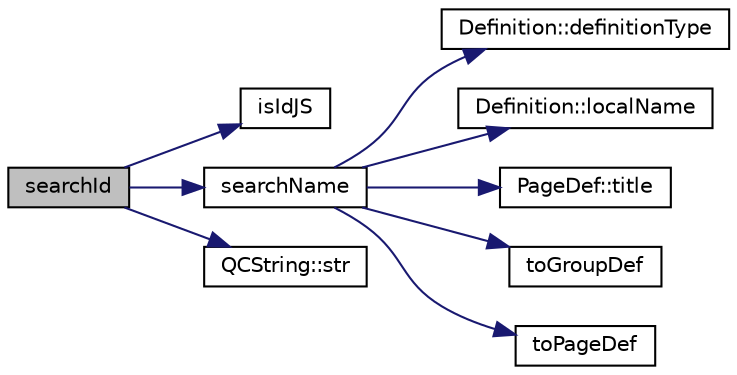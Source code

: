 digraph "searchId"
{
 // LATEX_PDF_SIZE
  edge [fontname="Helvetica",fontsize="10",labelfontname="Helvetica",labelfontsize="10"];
  node [fontname="Helvetica",fontsize="10",shape=record];
  rankdir="LR";
  Node1 [label="searchId",height=0.2,width=0.4,color="black", fillcolor="grey75", style="filled", fontcolor="black",tooltip=" "];
  Node1 -> Node2 [color="midnightblue",fontsize="10",style="solid",fontname="Helvetica"];
  Node2 [label="isIdJS",height=0.2,width=0.4,color="black", fillcolor="white", style="filled",URL="$util_8h.html#ad7d3f4af351080b6dd9f0188fab09fb6",tooltip=" "];
  Node1 -> Node3 [color="midnightblue",fontsize="10",style="solid",fontname="Helvetica"];
  Node3 [label="searchName",height=0.2,width=0.4,color="black", fillcolor="white", style="filled",URL="$searchindex__js_8cpp.html#a7e794d97a0a811825266445c5220d294",tooltip=" "];
  Node3 -> Node4 [color="midnightblue",fontsize="10",style="solid",fontname="Helvetica"];
  Node4 [label="Definition::definitionType",height=0.2,width=0.4,color="black", fillcolor="white", style="filled",URL="$classDefinition.html#a526c39074637d4b17a3f67df56d961ff",tooltip=" "];
  Node3 -> Node5 [color="midnightblue",fontsize="10",style="solid",fontname="Helvetica"];
  Node5 [label="Definition::localName",height=0.2,width=0.4,color="black", fillcolor="white", style="filled",URL="$classDefinition.html#a668807a06c8aabd306d866954335a728",tooltip=" "];
  Node3 -> Node6 [color="midnightblue",fontsize="10",style="solid",fontname="Helvetica"];
  Node6 [label="PageDef::title",height=0.2,width=0.4,color="black", fillcolor="white", style="filled",URL="$classPageDef.html#aae487f3fd3ce36b104cb6b82e287cfaa",tooltip=" "];
  Node3 -> Node7 [color="midnightblue",fontsize="10",style="solid",fontname="Helvetica"];
  Node7 [label="toGroupDef",height=0.2,width=0.4,color="black", fillcolor="white", style="filled",URL="$groupdef_8cpp.html#a81b6ac5e79beed572376b9aebfa96da5",tooltip=" "];
  Node3 -> Node8 [color="midnightblue",fontsize="10",style="solid",fontname="Helvetica"];
  Node8 [label="toPageDef",height=0.2,width=0.4,color="black", fillcolor="white", style="filled",URL="$pagedef_8cpp.html#a7697e578ee832ee5d8e992bf6dc93617",tooltip=" "];
  Node1 -> Node9 [color="midnightblue",fontsize="10",style="solid",fontname="Helvetica"];
  Node9 [label="QCString::str",height=0.2,width=0.4,color="black", fillcolor="white", style="filled",URL="$classQCString.html#a9824b07232eea418ab3b3e7dc3178eec",tooltip=" "];
}

